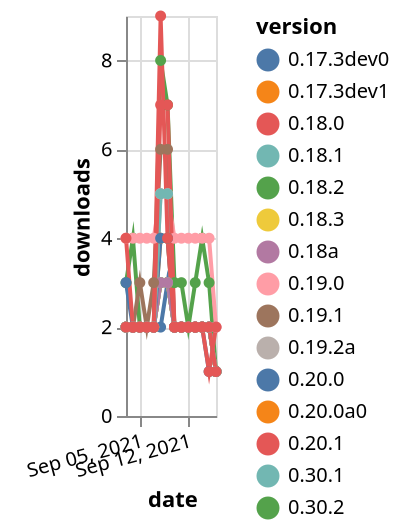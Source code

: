 {"$schema": "https://vega.github.io/schema/vega-lite/v5.json", "description": "A simple bar chart with embedded data.", "data": {"values": [{"date": "2021-09-03", "total": 3192, "delta": 2, "version": "0.17.3dev1"}, {"date": "2021-09-04", "total": 3194, "delta": 2, "version": "0.17.3dev1"}, {"date": "2021-09-05", "total": 3196, "delta": 2, "version": "0.17.3dev1"}, {"date": "2021-09-06", "total": 3198, "delta": 2, "version": "0.17.3dev1"}, {"date": "2021-09-07", "total": 3200, "delta": 2, "version": "0.17.3dev1"}, {"date": "2021-09-08", "total": 3204, "delta": 4, "version": "0.17.3dev1"}, {"date": "2021-09-09", "total": 3208, "delta": 4, "version": "0.17.3dev1"}, {"date": "2021-09-10", "total": 3210, "delta": 2, "version": "0.17.3dev1"}, {"date": "2021-09-11", "total": 3212, "delta": 2, "version": "0.17.3dev1"}, {"date": "2021-09-12", "total": 3214, "delta": 2, "version": "0.17.3dev1"}, {"date": "2021-09-13", "total": 3216, "delta": 2, "version": "0.17.3dev1"}, {"date": "2021-09-14", "total": 3218, "delta": 2, "version": "0.17.3dev1"}, {"date": "2021-09-15", "total": 3220, "delta": 2, "version": "0.17.3dev1"}, {"date": "2021-09-16", "total": 3221, "delta": 1, "version": "0.17.3dev1"}, {"date": "2021-09-03", "total": 3527, "delta": 2, "version": "0.20.0"}, {"date": "2021-09-04", "total": 3529, "delta": 2, "version": "0.20.0"}, {"date": "2021-09-05", "total": 3531, "delta": 2, "version": "0.20.0"}, {"date": "2021-09-06", "total": 3533, "delta": 2, "version": "0.20.0"}, {"date": "2021-09-07", "total": 3535, "delta": 2, "version": "0.20.0"}, {"date": "2021-09-08", "total": 3537, "delta": 2, "version": "0.20.0"}, {"date": "2021-09-09", "total": 3540, "delta": 3, "version": "0.20.0"}, {"date": "2021-09-10", "total": 3542, "delta": 2, "version": "0.20.0"}, {"date": "2021-09-11", "total": 3544, "delta": 2, "version": "0.20.0"}, {"date": "2021-09-12", "total": 3546, "delta": 2, "version": "0.20.0"}, {"date": "2021-09-13", "total": 3548, "delta": 2, "version": "0.20.0"}, {"date": "2021-09-14", "total": 3550, "delta": 2, "version": "0.20.0"}, {"date": "2021-09-15", "total": 3551, "delta": 1, "version": "0.20.0"}, {"date": "2021-09-16", "total": 3552, "delta": 1, "version": "0.20.0"}, {"date": "2021-09-03", "total": 2900, "delta": 2, "version": "0.18.2"}, {"date": "2021-09-04", "total": 2902, "delta": 2, "version": "0.18.2"}, {"date": "2021-09-05", "total": 2904, "delta": 2, "version": "0.18.2"}, {"date": "2021-09-06", "total": 2906, "delta": 2, "version": "0.18.2"}, {"date": "2021-09-07", "total": 2908, "delta": 2, "version": "0.18.2"}, {"date": "2021-09-08", "total": 2911, "delta": 3, "version": "0.18.2"}, {"date": "2021-09-09", "total": 2914, "delta": 3, "version": "0.18.2"}, {"date": "2021-09-10", "total": 2916, "delta": 2, "version": "0.18.2"}, {"date": "2021-09-11", "total": 2918, "delta": 2, "version": "0.18.2"}, {"date": "2021-09-12", "total": 2920, "delta": 2, "version": "0.18.2"}, {"date": "2021-09-13", "total": 2922, "delta": 2, "version": "0.18.2"}, {"date": "2021-09-14", "total": 2924, "delta": 2, "version": "0.18.2"}, {"date": "2021-09-15", "total": 2926, "delta": 2, "version": "0.18.2"}, {"date": "2021-09-16", "total": 2927, "delta": 1, "version": "0.18.2"}, {"date": "2021-09-03", "total": 3304, "delta": 3, "version": "0.30.2"}, {"date": "2021-09-04", "total": 3308, "delta": 4, "version": "0.30.2"}, {"date": "2021-09-05", "total": 3310, "delta": 2, "version": "0.30.2"}, {"date": "2021-09-06", "total": 3312, "delta": 2, "version": "0.30.2"}, {"date": "2021-09-07", "total": 3314, "delta": 2, "version": "0.30.2"}, {"date": "2021-09-08", "total": 3322, "delta": 8, "version": "0.30.2"}, {"date": "2021-09-09", "total": 3329, "delta": 7, "version": "0.30.2"}, {"date": "2021-09-10", "total": 3332, "delta": 3, "version": "0.30.2"}, {"date": "2021-09-11", "total": 3335, "delta": 3, "version": "0.30.2"}, {"date": "2021-09-12", "total": 3337, "delta": 2, "version": "0.30.2"}, {"date": "2021-09-13", "total": 3340, "delta": 3, "version": "0.30.2"}, {"date": "2021-09-14", "total": 3344, "delta": 4, "version": "0.30.2"}, {"date": "2021-09-15", "total": 3347, "delta": 3, "version": "0.30.2"}, {"date": "2021-09-16", "total": 3348, "delta": 1, "version": "0.30.2"}, {"date": "2021-09-03", "total": 3877, "delta": 2, "version": "0.18.3"}, {"date": "2021-09-04", "total": 3879, "delta": 2, "version": "0.18.3"}, {"date": "2021-09-05", "total": 3881, "delta": 2, "version": "0.18.3"}, {"date": "2021-09-06", "total": 3883, "delta": 2, "version": "0.18.3"}, {"date": "2021-09-07", "total": 3885, "delta": 2, "version": "0.18.3"}, {"date": "2021-09-08", "total": 3888, "delta": 3, "version": "0.18.3"}, {"date": "2021-09-09", "total": 3891, "delta": 3, "version": "0.18.3"}, {"date": "2021-09-10", "total": 3893, "delta": 2, "version": "0.18.3"}, {"date": "2021-09-11", "total": 3895, "delta": 2, "version": "0.18.3"}, {"date": "2021-09-12", "total": 3897, "delta": 2, "version": "0.18.3"}, {"date": "2021-09-13", "total": 3899, "delta": 2, "version": "0.18.3"}, {"date": "2021-09-14", "total": 3901, "delta": 2, "version": "0.18.3"}, {"date": "2021-09-15", "total": 3903, "delta": 2, "version": "0.18.3"}, {"date": "2021-09-16", "total": 3904, "delta": 1, "version": "0.18.3"}, {"date": "2021-09-03", "total": 2963, "delta": 2, "version": "0.20.0a0"}, {"date": "2021-09-04", "total": 2965, "delta": 2, "version": "0.20.0a0"}, {"date": "2021-09-05", "total": 2967, "delta": 2, "version": "0.20.0a0"}, {"date": "2021-09-06", "total": 2969, "delta": 2, "version": "0.20.0a0"}, {"date": "2021-09-07", "total": 2971, "delta": 2, "version": "0.20.0a0"}, {"date": "2021-09-08", "total": 2974, "delta": 3, "version": "0.20.0a0"}, {"date": "2021-09-09", "total": 2977, "delta": 3, "version": "0.20.0a0"}, {"date": "2021-09-10", "total": 2979, "delta": 2, "version": "0.20.0a0"}, {"date": "2021-09-11", "total": 2981, "delta": 2, "version": "0.20.0a0"}, {"date": "2021-09-12", "total": 2983, "delta": 2, "version": "0.20.0a0"}, {"date": "2021-09-13", "total": 2985, "delta": 2, "version": "0.20.0a0"}, {"date": "2021-09-14", "total": 2987, "delta": 2, "version": "0.20.0a0"}, {"date": "2021-09-15", "total": 2989, "delta": 2, "version": "0.20.0a0"}, {"date": "2021-09-16", "total": 2990, "delta": 1, "version": "0.20.0a0"}, {"date": "2021-09-03", "total": 2630, "delta": 2, "version": "0.30.1"}, {"date": "2021-09-04", "total": 2632, "delta": 2, "version": "0.30.1"}, {"date": "2021-09-05", "total": 2634, "delta": 2, "version": "0.30.1"}, {"date": "2021-09-06", "total": 2636, "delta": 2, "version": "0.30.1"}, {"date": "2021-09-07", "total": 2638, "delta": 2, "version": "0.30.1"}, {"date": "2021-09-08", "total": 2641, "delta": 3, "version": "0.30.1"}, {"date": "2021-09-09", "total": 2644, "delta": 3, "version": "0.30.1"}, {"date": "2021-09-10", "total": 2646, "delta": 2, "version": "0.30.1"}, {"date": "2021-09-11", "total": 2648, "delta": 2, "version": "0.30.1"}, {"date": "2021-09-12", "total": 2650, "delta": 2, "version": "0.30.1"}, {"date": "2021-09-13", "total": 2652, "delta": 2, "version": "0.30.1"}, {"date": "2021-09-14", "total": 2654, "delta": 2, "version": "0.30.1"}, {"date": "2021-09-15", "total": 2656, "delta": 2, "version": "0.30.1"}, {"date": "2021-09-16", "total": 2657, "delta": 1, "version": "0.30.1"}, {"date": "2021-09-03", "total": 2716, "delta": 2, "version": "0.18a"}, {"date": "2021-09-04", "total": 2718, "delta": 2, "version": "0.18a"}, {"date": "2021-09-05", "total": 2720, "delta": 2, "version": "0.18a"}, {"date": "2021-09-06", "total": 2722, "delta": 2, "version": "0.18a"}, {"date": "2021-09-07", "total": 2724, "delta": 2, "version": "0.18a"}, {"date": "2021-09-08", "total": 2727, "delta": 3, "version": "0.18a"}, {"date": "2021-09-09", "total": 2730, "delta": 3, "version": "0.18a"}, {"date": "2021-09-10", "total": 2732, "delta": 2, "version": "0.18a"}, {"date": "2021-09-11", "total": 2734, "delta": 2, "version": "0.18a"}, {"date": "2021-09-12", "total": 2736, "delta": 2, "version": "0.18a"}, {"date": "2021-09-13", "total": 2738, "delta": 2, "version": "0.18a"}, {"date": "2021-09-14", "total": 2740, "delta": 2, "version": "0.18a"}, {"date": "2021-09-15", "total": 2742, "delta": 2, "version": "0.18a"}, {"date": "2021-09-16", "total": 2744, "delta": 2, "version": "0.18a"}, {"date": "2021-09-03", "total": 6040, "delta": 2, "version": "0.19.1"}, {"date": "2021-09-04", "total": 6042, "delta": 2, "version": "0.19.1"}, {"date": "2021-09-05", "total": 6045, "delta": 3, "version": "0.19.1"}, {"date": "2021-09-06", "total": 6047, "delta": 2, "version": "0.19.1"}, {"date": "2021-09-07", "total": 6050, "delta": 3, "version": "0.19.1"}, {"date": "2021-09-08", "total": 6056, "delta": 6, "version": "0.19.1"}, {"date": "2021-09-09", "total": 6062, "delta": 6, "version": "0.19.1"}, {"date": "2021-09-10", "total": 6064, "delta": 2, "version": "0.19.1"}, {"date": "2021-09-11", "total": 6066, "delta": 2, "version": "0.19.1"}, {"date": "2021-09-12", "total": 6068, "delta": 2, "version": "0.19.1"}, {"date": "2021-09-13", "total": 6070, "delta": 2, "version": "0.19.1"}, {"date": "2021-09-14", "total": 6072, "delta": 2, "version": "0.19.1"}, {"date": "2021-09-15", "total": 6074, "delta": 2, "version": "0.19.1"}, {"date": "2021-09-16", "total": 6075, "delta": 1, "version": "0.19.1"}, {"date": "2021-09-03", "total": 5047, "delta": 4, "version": "0.19.0"}, {"date": "2021-09-04", "total": 5051, "delta": 4, "version": "0.19.0"}, {"date": "2021-09-05", "total": 5055, "delta": 4, "version": "0.19.0"}, {"date": "2021-09-06", "total": 5059, "delta": 4, "version": "0.19.0"}, {"date": "2021-09-07", "total": 5063, "delta": 4, "version": "0.19.0"}, {"date": "2021-09-08", "total": 5068, "delta": 5, "version": "0.19.0"}, {"date": "2021-09-09", "total": 5073, "delta": 5, "version": "0.19.0"}, {"date": "2021-09-10", "total": 5077, "delta": 4, "version": "0.19.0"}, {"date": "2021-09-11", "total": 5081, "delta": 4, "version": "0.19.0"}, {"date": "2021-09-12", "total": 5085, "delta": 4, "version": "0.19.0"}, {"date": "2021-09-13", "total": 5089, "delta": 4, "version": "0.19.0"}, {"date": "2021-09-14", "total": 5093, "delta": 4, "version": "0.19.0"}, {"date": "2021-09-15", "total": 5097, "delta": 4, "version": "0.19.0"}, {"date": "2021-09-16", "total": 5099, "delta": 2, "version": "0.19.0"}, {"date": "2021-09-03", "total": 3154, "delta": 3, "version": "0.17.3dev0"}, {"date": "2021-09-04", "total": 3156, "delta": 2, "version": "0.17.3dev0"}, {"date": "2021-09-05", "total": 3158, "delta": 2, "version": "0.17.3dev0"}, {"date": "2021-09-06", "total": 3160, "delta": 2, "version": "0.17.3dev0"}, {"date": "2021-09-07", "total": 3162, "delta": 2, "version": "0.17.3dev0"}, {"date": "2021-09-08", "total": 3166, "delta": 4, "version": "0.17.3dev0"}, {"date": "2021-09-09", "total": 3170, "delta": 4, "version": "0.17.3dev0"}, {"date": "2021-09-10", "total": 3172, "delta": 2, "version": "0.17.3dev0"}, {"date": "2021-09-11", "total": 3174, "delta": 2, "version": "0.17.3dev0"}, {"date": "2021-09-12", "total": 3176, "delta": 2, "version": "0.17.3dev0"}, {"date": "2021-09-13", "total": 3178, "delta": 2, "version": "0.17.3dev0"}, {"date": "2021-09-14", "total": 3180, "delta": 2, "version": "0.17.3dev0"}, {"date": "2021-09-15", "total": 3182, "delta": 2, "version": "0.17.3dev0"}, {"date": "2021-09-16", "total": 3183, "delta": 1, "version": "0.17.3dev0"}, {"date": "2021-09-03", "total": 4344, "delta": 2, "version": "0.19.2a"}, {"date": "2021-09-04", "total": 4346, "delta": 2, "version": "0.19.2a"}, {"date": "2021-09-05", "total": 4348, "delta": 2, "version": "0.19.2a"}, {"date": "2021-09-06", "total": 4350, "delta": 2, "version": "0.19.2a"}, {"date": "2021-09-07", "total": 4352, "delta": 2, "version": "0.19.2a"}, {"date": "2021-09-08", "total": 4357, "delta": 5, "version": "0.19.2a"}, {"date": "2021-09-09", "total": 4362, "delta": 5, "version": "0.19.2a"}, {"date": "2021-09-10", "total": 4364, "delta": 2, "version": "0.19.2a"}, {"date": "2021-09-11", "total": 4366, "delta": 2, "version": "0.19.2a"}, {"date": "2021-09-12", "total": 4368, "delta": 2, "version": "0.19.2a"}, {"date": "2021-09-13", "total": 4370, "delta": 2, "version": "0.19.2a"}, {"date": "2021-09-14", "total": 4372, "delta": 2, "version": "0.19.2a"}, {"date": "2021-09-15", "total": 4374, "delta": 2, "version": "0.19.2a"}, {"date": "2021-09-16", "total": 4375, "delta": 1, "version": "0.19.2a"}, {"date": "2021-09-03", "total": 4659, "delta": 2, "version": "0.18.1"}, {"date": "2021-09-04", "total": 4661, "delta": 2, "version": "0.18.1"}, {"date": "2021-09-05", "total": 4663, "delta": 2, "version": "0.18.1"}, {"date": "2021-09-06", "total": 4665, "delta": 2, "version": "0.18.1"}, {"date": "2021-09-07", "total": 4667, "delta": 2, "version": "0.18.1"}, {"date": "2021-09-08", "total": 4672, "delta": 5, "version": "0.18.1"}, {"date": "2021-09-09", "total": 4677, "delta": 5, "version": "0.18.1"}, {"date": "2021-09-10", "total": 4679, "delta": 2, "version": "0.18.1"}, {"date": "2021-09-11", "total": 4681, "delta": 2, "version": "0.18.1"}, {"date": "2021-09-12", "total": 4683, "delta": 2, "version": "0.18.1"}, {"date": "2021-09-13", "total": 4685, "delta": 2, "version": "0.18.1"}, {"date": "2021-09-14", "total": 4687, "delta": 2, "version": "0.18.1"}, {"date": "2021-09-15", "total": 4689, "delta": 2, "version": "0.18.1"}, {"date": "2021-09-16", "total": 4690, "delta": 1, "version": "0.18.1"}, {"date": "2021-09-03", "total": 5439, "delta": 2, "version": "0.18.0"}, {"date": "2021-09-04", "total": 5441, "delta": 2, "version": "0.18.0"}, {"date": "2021-09-05", "total": 5443, "delta": 2, "version": "0.18.0"}, {"date": "2021-09-06", "total": 5445, "delta": 2, "version": "0.18.0"}, {"date": "2021-09-07", "total": 5447, "delta": 2, "version": "0.18.0"}, {"date": "2021-09-08", "total": 5454, "delta": 7, "version": "0.18.0"}, {"date": "2021-09-09", "total": 5461, "delta": 7, "version": "0.18.0"}, {"date": "2021-09-10", "total": 5463, "delta": 2, "version": "0.18.0"}, {"date": "2021-09-11", "total": 5465, "delta": 2, "version": "0.18.0"}, {"date": "2021-09-12", "total": 5467, "delta": 2, "version": "0.18.0"}, {"date": "2021-09-13", "total": 5469, "delta": 2, "version": "0.18.0"}, {"date": "2021-09-14", "total": 5471, "delta": 2, "version": "0.18.0"}, {"date": "2021-09-15", "total": 5473, "delta": 2, "version": "0.18.0"}, {"date": "2021-09-16", "total": 5474, "delta": 1, "version": "0.18.0"}, {"date": "2021-09-03", "total": 9068, "delta": 4, "version": "0.20.1"}, {"date": "2021-09-04", "total": 9070, "delta": 2, "version": "0.20.1"}, {"date": "2021-09-05", "total": 9072, "delta": 2, "version": "0.20.1"}, {"date": "2021-09-06", "total": 9074, "delta": 2, "version": "0.20.1"}, {"date": "2021-09-07", "total": 9076, "delta": 2, "version": "0.20.1"}, {"date": "2021-09-08", "total": 9085, "delta": 9, "version": "0.20.1"}, {"date": "2021-09-09", "total": 9089, "delta": 4, "version": "0.20.1"}, {"date": "2021-09-10", "total": 9091, "delta": 2, "version": "0.20.1"}, {"date": "2021-09-11", "total": 9093, "delta": 2, "version": "0.20.1"}, {"date": "2021-09-12", "total": 9095, "delta": 2, "version": "0.20.1"}, {"date": "2021-09-13", "total": 9097, "delta": 2, "version": "0.20.1"}, {"date": "2021-09-14", "total": 9099, "delta": 2, "version": "0.20.1"}, {"date": "2021-09-15", "total": 9100, "delta": 1, "version": "0.20.1"}, {"date": "2021-09-16", "total": 9102, "delta": 2, "version": "0.20.1"}]}, "width": "container", "mark": {"type": "line", "point": {"filled": true}}, "encoding": {"x": {"field": "date", "type": "temporal", "timeUnit": "yearmonthdate", "title": "date", "axis": {"labelAngle": -15}}, "y": {"field": "delta", "type": "quantitative", "title": "downloads"}, "color": {"field": "version", "type": "nominal"}, "tooltip": {"field": "delta"}}}